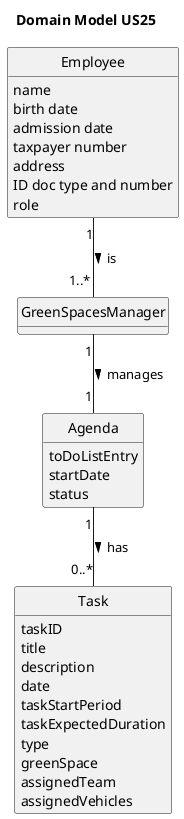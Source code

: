 @startuml
skinparam monochrome true
skinparam packageStyle rectangle
skinparam shadowing false

'left to right direction

skinparam classAttributeIconSize 0

hide circle
hide methods


title Domain Model US25


class Employee {
    name
    birth date
    contact (email/phone)
    admission date
    taxpayer number
    address
    ID doc type and number
    role
}

class Task {
    taskID
    title
    description
    date
    taskStartPeriod
    taskExpectedDuration
    type
    greenSpace
    assignedTeam
    assignedVehicles
}
class GreenSpacesManager{

}
class Agenda {
    toDoListEntry
    startDate
    status
}
Employee "1" -- "1..*" GreenSpacesManager : is >
GreenSpacesManager "1" -- "1" Agenda : manages >

Agenda "1" -- "0..*" Task : has >


@enduml